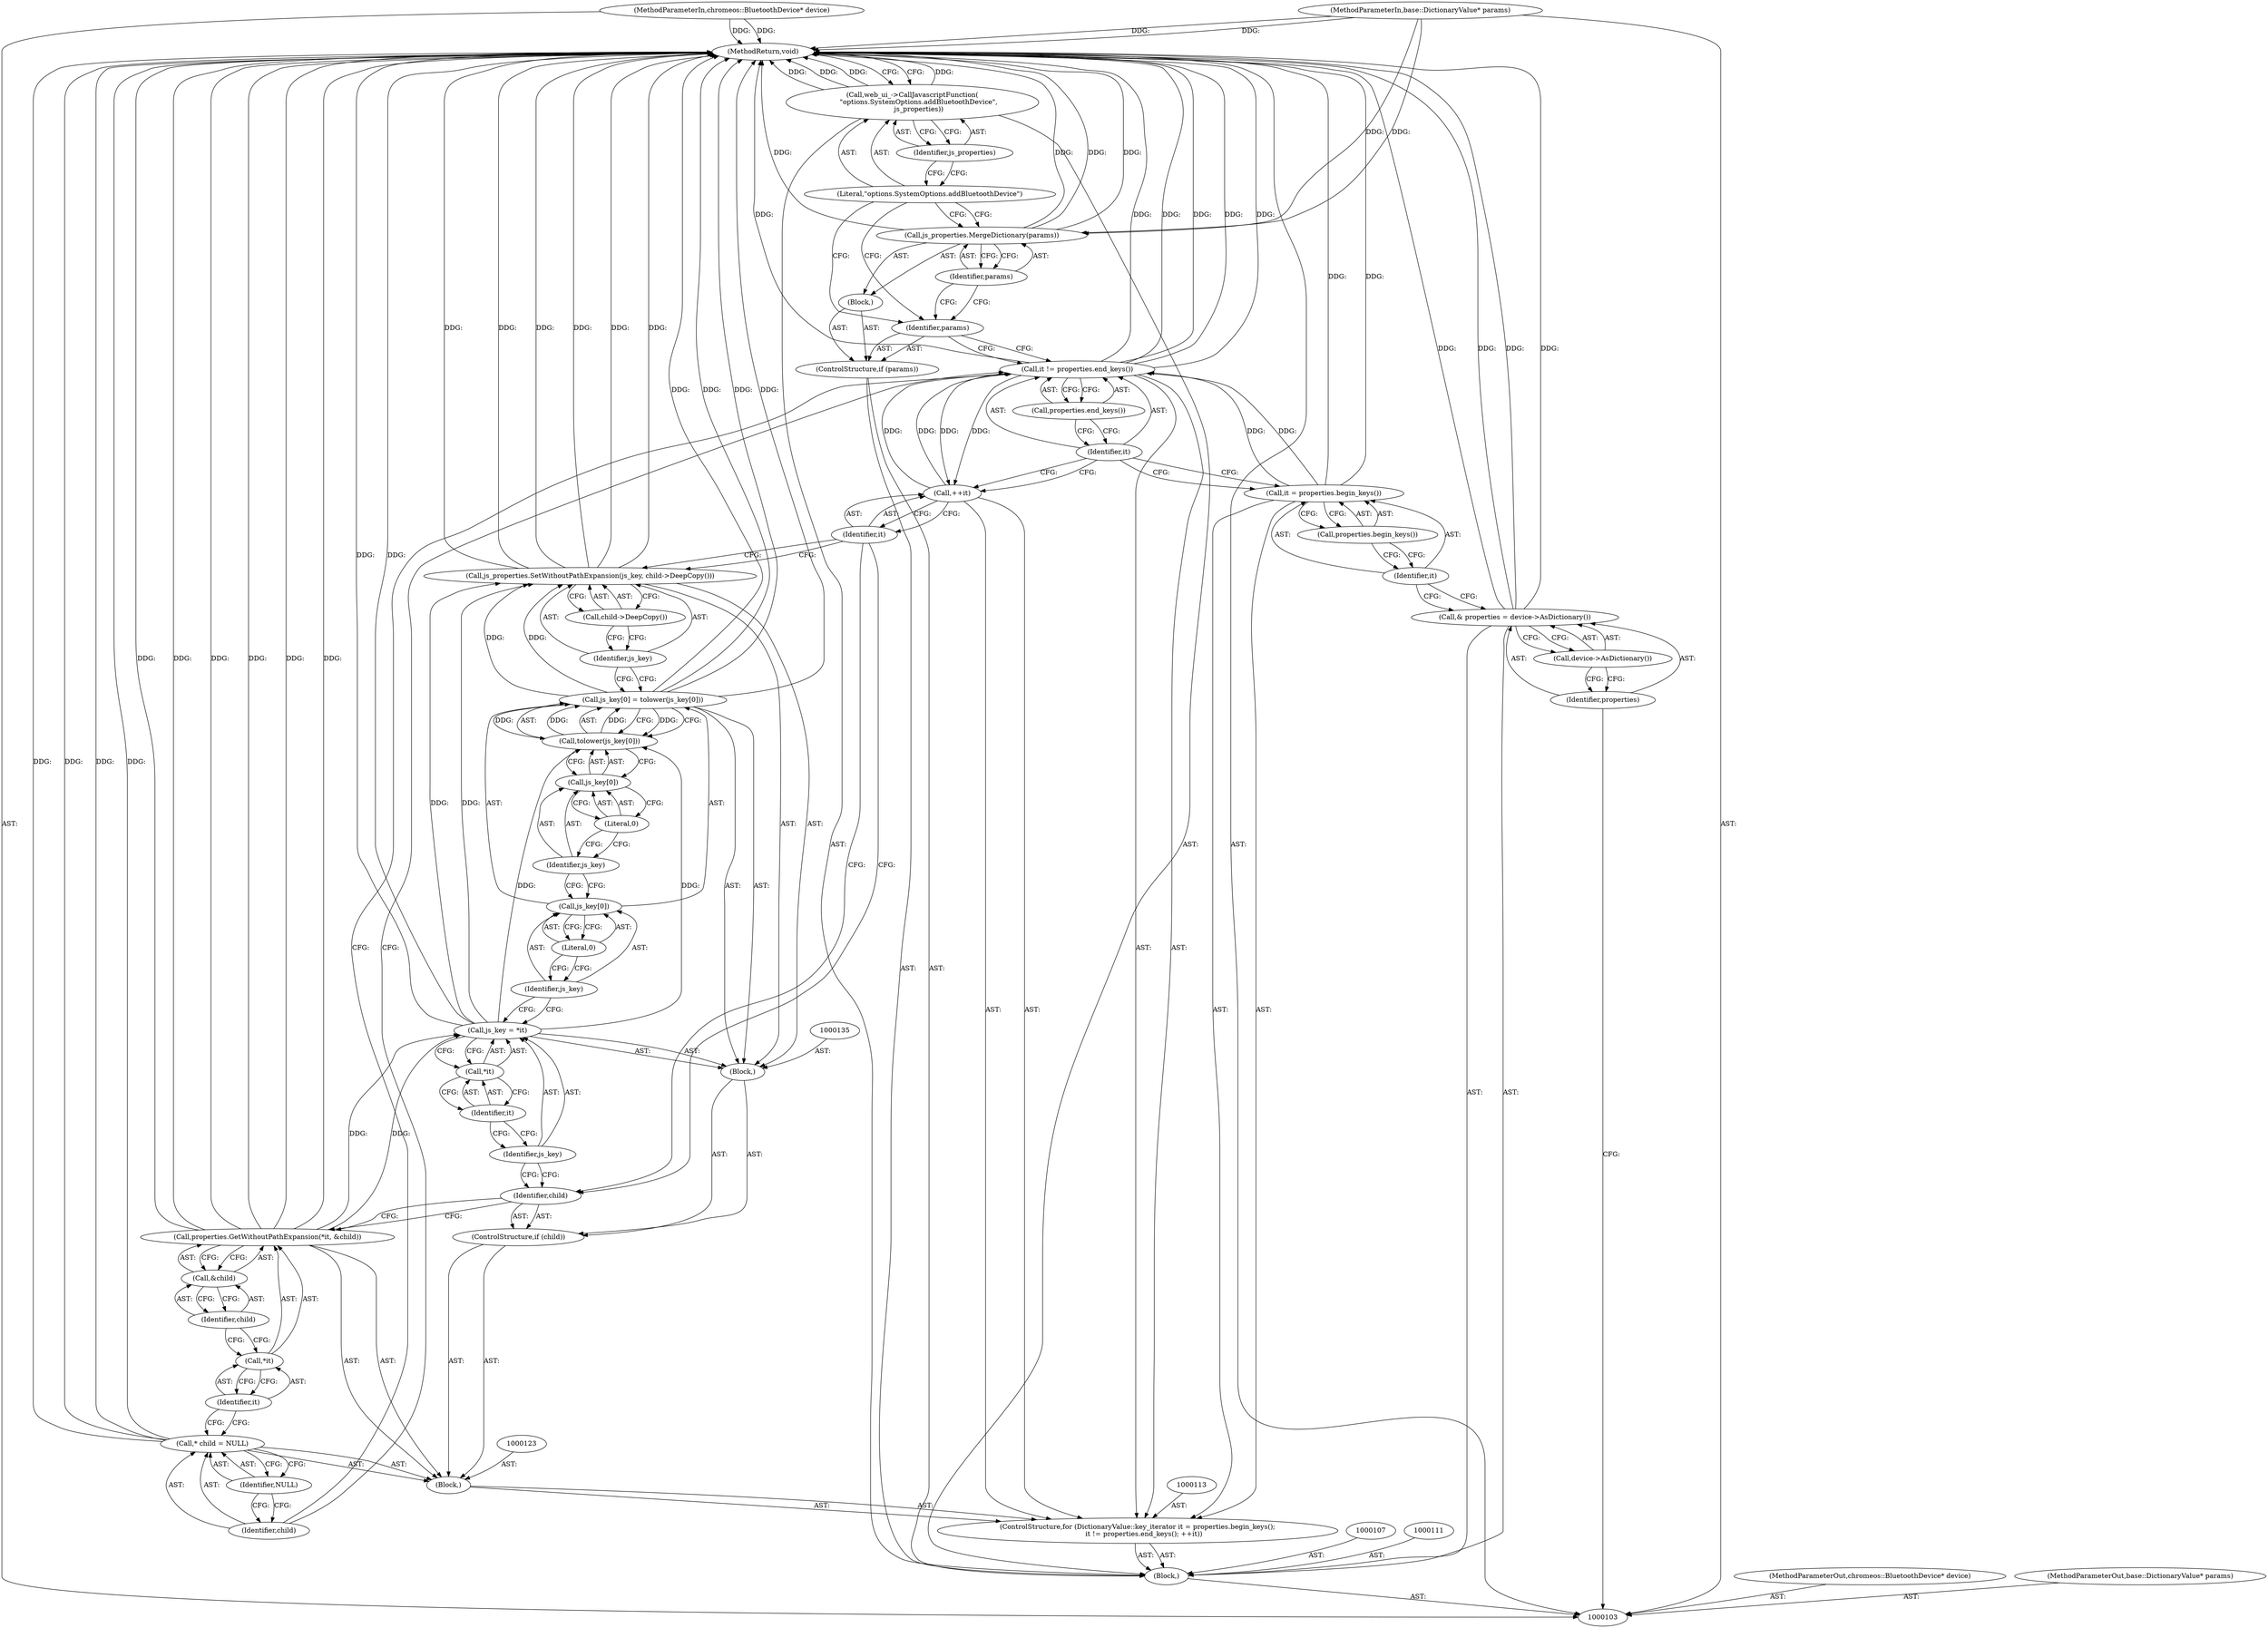 digraph "0_Chrome_0a38f71865b63025dce4de1f8cca71979c48d14d_0" {
"1000112" [label="(ControlStructure,for (DictionaryValue::key_iterator it = properties.begin_keys();\n      it != properties.end_keys(); ++it))"];
"1000114" [label="(Call,it = properties.begin_keys())"];
"1000115" [label="(Identifier,it)"];
"1000116" [label="(Call,properties.begin_keys())"];
"1000119" [label="(Call,properties.end_keys())"];
"1000120" [label="(Call,++it)"];
"1000121" [label="(Identifier,it)"];
"1000117" [label="(Call,it != properties.end_keys())"];
"1000118" [label="(Identifier,it)"];
"1000124" [label="(Call,* child = NULL)"];
"1000125" [label="(Identifier,child)"];
"1000126" [label="(Identifier,NULL)"];
"1000122" [label="(Block,)"];
"1000128" [label="(Call,*it)"];
"1000127" [label="(Call,properties.GetWithoutPathExpansion(*it, &child))"];
"1000129" [label="(Identifier,it)"];
"1000130" [label="(Call,&child)"];
"1000131" [label="(Identifier,child)"];
"1000132" [label="(ControlStructure,if (child))"];
"1000133" [label="(Identifier,child)"];
"1000136" [label="(Call,js_key = *it)"];
"1000137" [label="(Identifier,js_key)"];
"1000138" [label="(Call,*it)"];
"1000139" [label="(Identifier,it)"];
"1000134" [label="(Block,)"];
"1000143" [label="(Literal,0)"];
"1000144" [label="(Call,tolower(js_key[0]))"];
"1000145" [label="(Call,js_key[0])"];
"1000146" [label="(Identifier,js_key)"];
"1000147" [label="(Literal,0)"];
"1000140" [label="(Call,js_key[0] = tolower(js_key[0]))"];
"1000141" [label="(Call,js_key[0])"];
"1000142" [label="(Identifier,js_key)"];
"1000149" [label="(Identifier,js_key)"];
"1000150" [label="(Call,child->DeepCopy())"];
"1000148" [label="(Call,js_properties.SetWithoutPathExpansion(js_key, child->DeepCopy()))"];
"1000159" [label="(MethodReturn,void)"];
"1000153" [label="(Block,)"];
"1000151" [label="(ControlStructure,if (params))"];
"1000152" [label="(Identifier,params)"];
"1000155" [label="(Identifier,params)"];
"1000154" [label="(Call,js_properties.MergeDictionary(params))"];
"1000156" [label="(Call,web_ui_->CallJavascriptFunction(\n      \"options.SystemOptions.addBluetoothDevice\",\n      js_properties))"];
"1000157" [label="(Literal,\"options.SystemOptions.addBluetoothDevice\")"];
"1000158" [label="(Identifier,js_properties)"];
"1000104" [label="(MethodParameterIn,chromeos::BluetoothDevice* device)"];
"1000234" [label="(MethodParameterOut,chromeos::BluetoothDevice* device)"];
"1000106" [label="(Block,)"];
"1000105" [label="(MethodParameterIn,base::DictionaryValue* params)"];
"1000235" [label="(MethodParameterOut,base::DictionaryValue* params)"];
"1000108" [label="(Call,& properties = device->AsDictionary())"];
"1000109" [label="(Identifier,properties)"];
"1000110" [label="(Call,device->AsDictionary())"];
"1000112" -> "1000106"  [label="AST: "];
"1000113" -> "1000112"  [label="AST: "];
"1000114" -> "1000112"  [label="AST: "];
"1000117" -> "1000112"  [label="AST: "];
"1000120" -> "1000112"  [label="AST: "];
"1000122" -> "1000112"  [label="AST: "];
"1000114" -> "1000112"  [label="AST: "];
"1000114" -> "1000116"  [label="CFG: "];
"1000115" -> "1000114"  [label="AST: "];
"1000116" -> "1000114"  [label="AST: "];
"1000118" -> "1000114"  [label="CFG: "];
"1000114" -> "1000159"  [label="DDG: "];
"1000114" -> "1000117"  [label="DDG: "];
"1000115" -> "1000114"  [label="AST: "];
"1000115" -> "1000108"  [label="CFG: "];
"1000116" -> "1000115"  [label="CFG: "];
"1000116" -> "1000114"  [label="AST: "];
"1000116" -> "1000115"  [label="CFG: "];
"1000114" -> "1000116"  [label="CFG: "];
"1000119" -> "1000117"  [label="AST: "];
"1000119" -> "1000118"  [label="CFG: "];
"1000117" -> "1000119"  [label="CFG: "];
"1000120" -> "1000112"  [label="AST: "];
"1000120" -> "1000121"  [label="CFG: "];
"1000121" -> "1000120"  [label="AST: "];
"1000118" -> "1000120"  [label="CFG: "];
"1000120" -> "1000117"  [label="DDG: "];
"1000117" -> "1000120"  [label="DDG: "];
"1000121" -> "1000120"  [label="AST: "];
"1000121" -> "1000148"  [label="CFG: "];
"1000121" -> "1000133"  [label="CFG: "];
"1000120" -> "1000121"  [label="CFG: "];
"1000117" -> "1000112"  [label="AST: "];
"1000117" -> "1000119"  [label="CFG: "];
"1000118" -> "1000117"  [label="AST: "];
"1000119" -> "1000117"  [label="AST: "];
"1000125" -> "1000117"  [label="CFG: "];
"1000152" -> "1000117"  [label="CFG: "];
"1000117" -> "1000159"  [label="DDG: "];
"1000117" -> "1000159"  [label="DDG: "];
"1000117" -> "1000159"  [label="DDG: "];
"1000114" -> "1000117"  [label="DDG: "];
"1000120" -> "1000117"  [label="DDG: "];
"1000117" -> "1000120"  [label="DDG: "];
"1000118" -> "1000117"  [label="AST: "];
"1000118" -> "1000114"  [label="CFG: "];
"1000118" -> "1000120"  [label="CFG: "];
"1000119" -> "1000118"  [label="CFG: "];
"1000124" -> "1000122"  [label="AST: "];
"1000124" -> "1000126"  [label="CFG: "];
"1000125" -> "1000124"  [label="AST: "];
"1000126" -> "1000124"  [label="AST: "];
"1000129" -> "1000124"  [label="CFG: "];
"1000124" -> "1000159"  [label="DDG: "];
"1000124" -> "1000159"  [label="DDG: "];
"1000125" -> "1000124"  [label="AST: "];
"1000125" -> "1000117"  [label="CFG: "];
"1000126" -> "1000125"  [label="CFG: "];
"1000126" -> "1000124"  [label="AST: "];
"1000126" -> "1000125"  [label="CFG: "];
"1000124" -> "1000126"  [label="CFG: "];
"1000122" -> "1000112"  [label="AST: "];
"1000123" -> "1000122"  [label="AST: "];
"1000124" -> "1000122"  [label="AST: "];
"1000127" -> "1000122"  [label="AST: "];
"1000132" -> "1000122"  [label="AST: "];
"1000128" -> "1000127"  [label="AST: "];
"1000128" -> "1000129"  [label="CFG: "];
"1000129" -> "1000128"  [label="AST: "];
"1000131" -> "1000128"  [label="CFG: "];
"1000127" -> "1000122"  [label="AST: "];
"1000127" -> "1000130"  [label="CFG: "];
"1000128" -> "1000127"  [label="AST: "];
"1000130" -> "1000127"  [label="AST: "];
"1000133" -> "1000127"  [label="CFG: "];
"1000127" -> "1000159"  [label="DDG: "];
"1000127" -> "1000159"  [label="DDG: "];
"1000127" -> "1000159"  [label="DDG: "];
"1000127" -> "1000136"  [label="DDG: "];
"1000129" -> "1000128"  [label="AST: "];
"1000129" -> "1000124"  [label="CFG: "];
"1000128" -> "1000129"  [label="CFG: "];
"1000130" -> "1000127"  [label="AST: "];
"1000130" -> "1000131"  [label="CFG: "];
"1000131" -> "1000130"  [label="AST: "];
"1000127" -> "1000130"  [label="CFG: "];
"1000131" -> "1000130"  [label="AST: "];
"1000131" -> "1000128"  [label="CFG: "];
"1000130" -> "1000131"  [label="CFG: "];
"1000132" -> "1000122"  [label="AST: "];
"1000133" -> "1000132"  [label="AST: "];
"1000134" -> "1000132"  [label="AST: "];
"1000133" -> "1000132"  [label="AST: "];
"1000133" -> "1000127"  [label="CFG: "];
"1000137" -> "1000133"  [label="CFG: "];
"1000121" -> "1000133"  [label="CFG: "];
"1000136" -> "1000134"  [label="AST: "];
"1000136" -> "1000138"  [label="CFG: "];
"1000137" -> "1000136"  [label="AST: "];
"1000138" -> "1000136"  [label="AST: "];
"1000142" -> "1000136"  [label="CFG: "];
"1000136" -> "1000159"  [label="DDG: "];
"1000127" -> "1000136"  [label="DDG: "];
"1000136" -> "1000144"  [label="DDG: "];
"1000136" -> "1000148"  [label="DDG: "];
"1000137" -> "1000136"  [label="AST: "];
"1000137" -> "1000133"  [label="CFG: "];
"1000139" -> "1000137"  [label="CFG: "];
"1000138" -> "1000136"  [label="AST: "];
"1000138" -> "1000139"  [label="CFG: "];
"1000139" -> "1000138"  [label="AST: "];
"1000136" -> "1000138"  [label="CFG: "];
"1000139" -> "1000138"  [label="AST: "];
"1000139" -> "1000137"  [label="CFG: "];
"1000138" -> "1000139"  [label="CFG: "];
"1000134" -> "1000132"  [label="AST: "];
"1000135" -> "1000134"  [label="AST: "];
"1000136" -> "1000134"  [label="AST: "];
"1000140" -> "1000134"  [label="AST: "];
"1000148" -> "1000134"  [label="AST: "];
"1000143" -> "1000141"  [label="AST: "];
"1000143" -> "1000142"  [label="CFG: "];
"1000141" -> "1000143"  [label="CFG: "];
"1000144" -> "1000140"  [label="AST: "];
"1000144" -> "1000145"  [label="CFG: "];
"1000145" -> "1000144"  [label="AST: "];
"1000140" -> "1000144"  [label="CFG: "];
"1000144" -> "1000140"  [label="DDG: "];
"1000140" -> "1000144"  [label="DDG: "];
"1000136" -> "1000144"  [label="DDG: "];
"1000145" -> "1000144"  [label="AST: "];
"1000145" -> "1000147"  [label="CFG: "];
"1000146" -> "1000145"  [label="AST: "];
"1000147" -> "1000145"  [label="AST: "];
"1000144" -> "1000145"  [label="CFG: "];
"1000146" -> "1000145"  [label="AST: "];
"1000146" -> "1000141"  [label="CFG: "];
"1000147" -> "1000146"  [label="CFG: "];
"1000147" -> "1000145"  [label="AST: "];
"1000147" -> "1000146"  [label="CFG: "];
"1000145" -> "1000147"  [label="CFG: "];
"1000140" -> "1000134"  [label="AST: "];
"1000140" -> "1000144"  [label="CFG: "];
"1000141" -> "1000140"  [label="AST: "];
"1000144" -> "1000140"  [label="AST: "];
"1000149" -> "1000140"  [label="CFG: "];
"1000140" -> "1000159"  [label="DDG: "];
"1000140" -> "1000159"  [label="DDG: "];
"1000144" -> "1000140"  [label="DDG: "];
"1000140" -> "1000144"  [label="DDG: "];
"1000140" -> "1000148"  [label="DDG: "];
"1000141" -> "1000140"  [label="AST: "];
"1000141" -> "1000143"  [label="CFG: "];
"1000142" -> "1000141"  [label="AST: "];
"1000143" -> "1000141"  [label="AST: "];
"1000146" -> "1000141"  [label="CFG: "];
"1000142" -> "1000141"  [label="AST: "];
"1000142" -> "1000136"  [label="CFG: "];
"1000143" -> "1000142"  [label="CFG: "];
"1000149" -> "1000148"  [label="AST: "];
"1000149" -> "1000140"  [label="CFG: "];
"1000150" -> "1000149"  [label="CFG: "];
"1000150" -> "1000148"  [label="AST: "];
"1000150" -> "1000149"  [label="CFG: "];
"1000148" -> "1000150"  [label="CFG: "];
"1000148" -> "1000134"  [label="AST: "];
"1000148" -> "1000150"  [label="CFG: "];
"1000149" -> "1000148"  [label="AST: "];
"1000150" -> "1000148"  [label="AST: "];
"1000121" -> "1000148"  [label="CFG: "];
"1000148" -> "1000159"  [label="DDG: "];
"1000148" -> "1000159"  [label="DDG: "];
"1000148" -> "1000159"  [label="DDG: "];
"1000140" -> "1000148"  [label="DDG: "];
"1000136" -> "1000148"  [label="DDG: "];
"1000159" -> "1000103"  [label="AST: "];
"1000159" -> "1000156"  [label="CFG: "];
"1000117" -> "1000159"  [label="DDG: "];
"1000117" -> "1000159"  [label="DDG: "];
"1000117" -> "1000159"  [label="DDG: "];
"1000124" -> "1000159"  [label="DDG: "];
"1000124" -> "1000159"  [label="DDG: "];
"1000104" -> "1000159"  [label="DDG: "];
"1000105" -> "1000159"  [label="DDG: "];
"1000140" -> "1000159"  [label="DDG: "];
"1000140" -> "1000159"  [label="DDG: "];
"1000127" -> "1000159"  [label="DDG: "];
"1000127" -> "1000159"  [label="DDG: "];
"1000127" -> "1000159"  [label="DDG: "];
"1000154" -> "1000159"  [label="DDG: "];
"1000154" -> "1000159"  [label="DDG: "];
"1000148" -> "1000159"  [label="DDG: "];
"1000148" -> "1000159"  [label="DDG: "];
"1000148" -> "1000159"  [label="DDG: "];
"1000114" -> "1000159"  [label="DDG: "];
"1000108" -> "1000159"  [label="DDG: "];
"1000108" -> "1000159"  [label="DDG: "];
"1000156" -> "1000159"  [label="DDG: "];
"1000156" -> "1000159"  [label="DDG: "];
"1000136" -> "1000159"  [label="DDG: "];
"1000153" -> "1000151"  [label="AST: "];
"1000154" -> "1000153"  [label="AST: "];
"1000151" -> "1000106"  [label="AST: "];
"1000152" -> "1000151"  [label="AST: "];
"1000153" -> "1000151"  [label="AST: "];
"1000152" -> "1000151"  [label="AST: "];
"1000152" -> "1000117"  [label="CFG: "];
"1000155" -> "1000152"  [label="CFG: "];
"1000157" -> "1000152"  [label="CFG: "];
"1000155" -> "1000154"  [label="AST: "];
"1000155" -> "1000152"  [label="CFG: "];
"1000154" -> "1000155"  [label="CFG: "];
"1000154" -> "1000153"  [label="AST: "];
"1000154" -> "1000155"  [label="CFG: "];
"1000155" -> "1000154"  [label="AST: "];
"1000157" -> "1000154"  [label="CFG: "];
"1000154" -> "1000159"  [label="DDG: "];
"1000154" -> "1000159"  [label="DDG: "];
"1000105" -> "1000154"  [label="DDG: "];
"1000156" -> "1000106"  [label="AST: "];
"1000156" -> "1000158"  [label="CFG: "];
"1000157" -> "1000156"  [label="AST: "];
"1000158" -> "1000156"  [label="AST: "];
"1000159" -> "1000156"  [label="CFG: "];
"1000156" -> "1000159"  [label="DDG: "];
"1000156" -> "1000159"  [label="DDG: "];
"1000157" -> "1000156"  [label="AST: "];
"1000157" -> "1000154"  [label="CFG: "];
"1000157" -> "1000152"  [label="CFG: "];
"1000158" -> "1000157"  [label="CFG: "];
"1000158" -> "1000156"  [label="AST: "];
"1000158" -> "1000157"  [label="CFG: "];
"1000156" -> "1000158"  [label="CFG: "];
"1000104" -> "1000103"  [label="AST: "];
"1000104" -> "1000159"  [label="DDG: "];
"1000234" -> "1000103"  [label="AST: "];
"1000106" -> "1000103"  [label="AST: "];
"1000107" -> "1000106"  [label="AST: "];
"1000108" -> "1000106"  [label="AST: "];
"1000111" -> "1000106"  [label="AST: "];
"1000112" -> "1000106"  [label="AST: "];
"1000151" -> "1000106"  [label="AST: "];
"1000156" -> "1000106"  [label="AST: "];
"1000105" -> "1000103"  [label="AST: "];
"1000105" -> "1000159"  [label="DDG: "];
"1000105" -> "1000154"  [label="DDG: "];
"1000235" -> "1000103"  [label="AST: "];
"1000108" -> "1000106"  [label="AST: "];
"1000108" -> "1000110"  [label="CFG: "];
"1000109" -> "1000108"  [label="AST: "];
"1000110" -> "1000108"  [label="AST: "];
"1000115" -> "1000108"  [label="CFG: "];
"1000108" -> "1000159"  [label="DDG: "];
"1000108" -> "1000159"  [label="DDG: "];
"1000109" -> "1000108"  [label="AST: "];
"1000109" -> "1000103"  [label="CFG: "];
"1000110" -> "1000109"  [label="CFG: "];
"1000110" -> "1000108"  [label="AST: "];
"1000110" -> "1000109"  [label="CFG: "];
"1000108" -> "1000110"  [label="CFG: "];
}
